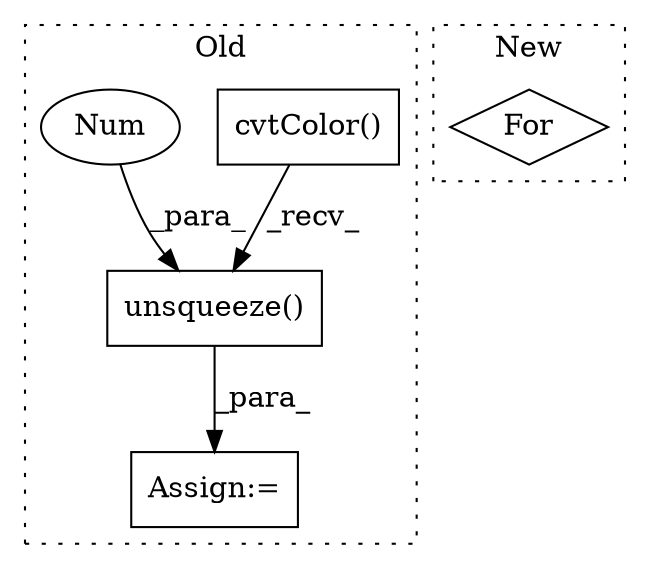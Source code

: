 digraph G {
subgraph cluster0 {
1 [label="cvtColor()" a="75" s="1919,1967" l="13,1" shape="box"];
3 [label="Assign:=" a="68" s="1975" l="3" shape="box"];
4 [label="unsqueeze()" a="75" s="1978,2004" l="25,1" shape="box"];
5 [label="Num" a="76" s="2003" l="1" shape="ellipse"];
label = "Old";
style="dotted";
}
subgraph cluster1 {
2 [label="For" a="107" s="2139,2180" l="4,26" shape="diamond"];
label = "New";
style="dotted";
}
1 -> 4 [label="_recv_"];
4 -> 3 [label="_para_"];
5 -> 4 [label="_para_"];
}
